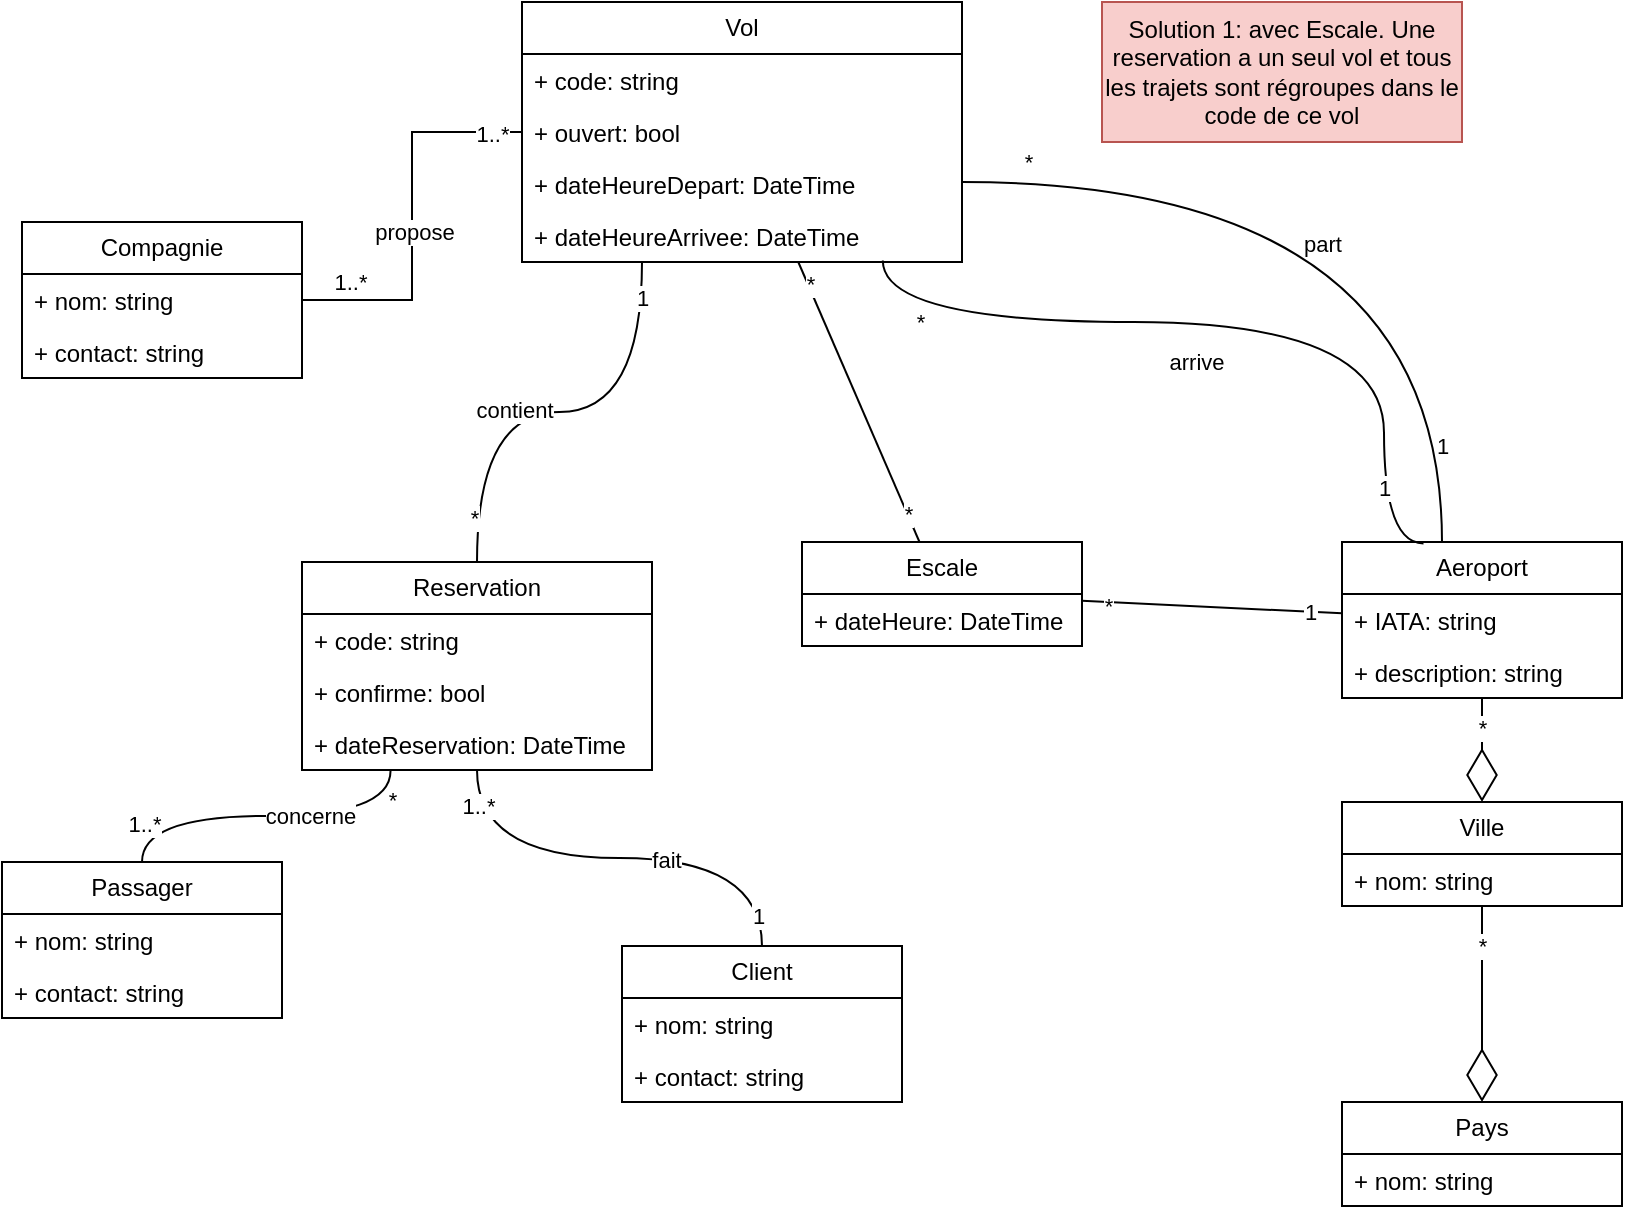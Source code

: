 <mxfile>
    <diagram name="Page-1" id="QruLVX8btlc6S3L78YsI">
        <mxGraphModel dx="936" dy="440" grid="1" gridSize="10" guides="1" tooltips="1" connect="1" arrows="1" fold="1" page="1" pageScale="1" pageWidth="850" pageHeight="1100" math="0" shadow="0">
            <root>
                <mxCell id="0"/>
                <mxCell id="1" parent="0"/>
                <mxCell id="to6z6Xeez4nVyGI6VchG-9" style="edgeStyle=orthogonalEdgeStyle;rounded=0;orthogonalLoop=1;jettySize=auto;html=1;endArrow=none;endFill=0;" parent="1" source="to6z6Xeez4nVyGI6VchG-1" target="to6z6Xeez4nVyGI6VchG-5" edge="1">
                    <mxGeometry relative="1" as="geometry">
                        <mxPoint x="250" y="201.974" as="sourcePoint"/>
                        <mxPoint x="440" y="293" as="targetPoint"/>
                    </mxGeometry>
                </mxCell>
                <mxCell id="to6z6Xeez4nVyGI6VchG-11" value="1..*" style="edgeLabel;html=1;align=center;verticalAlign=middle;resizable=0;points=[];" parent="to6z6Xeez4nVyGI6VchG-9" vertex="1" connectable="0">
                    <mxGeometry x="0.84" y="-1" relative="1" as="geometry">
                        <mxPoint as="offset"/>
                    </mxGeometry>
                </mxCell>
                <mxCell id="to6z6Xeez4nVyGI6VchG-12" value="1..*" style="edgeLabel;html=1;align=center;verticalAlign=middle;resizable=0;points=[];" parent="to6z6Xeez4nVyGI6VchG-9" vertex="1" connectable="0">
                    <mxGeometry x="-0.92" y="2" relative="1" as="geometry">
                        <mxPoint x="16" y="-7" as="offset"/>
                    </mxGeometry>
                </mxCell>
                <mxCell id="to6z6Xeez4nVyGI6VchG-13" value="propose" style="edgeLabel;html=1;align=center;verticalAlign=middle;resizable=0;points=[];" parent="to6z6Xeez4nVyGI6VchG-9" vertex="1" connectable="0">
                    <mxGeometry x="-0.085" y="-1" relative="1" as="geometry">
                        <mxPoint as="offset"/>
                    </mxGeometry>
                </mxCell>
                <mxCell id="to6z6Xeez4nVyGI6VchG-1" value="Compagnie" style="swimlane;fontStyle=0;childLayout=stackLayout;horizontal=1;startSize=26;fillColor=none;horizontalStack=0;resizeParent=1;resizeParentMax=0;resizeLast=0;collapsible=1;marginBottom=0;whiteSpace=wrap;html=1;" parent="1" vertex="1">
                    <mxGeometry x="80" y="130" width="140" height="78" as="geometry"/>
                </mxCell>
                <mxCell id="to6z6Xeez4nVyGI6VchG-2" value="+ nom: string&amp;nbsp;" style="text;strokeColor=none;fillColor=none;align=left;verticalAlign=top;spacingLeft=4;spacingRight=4;overflow=hidden;rotatable=0;points=[[0,0.5],[1,0.5]];portConstraint=eastwest;whiteSpace=wrap;html=1;" parent="to6z6Xeez4nVyGI6VchG-1" vertex="1">
                    <mxGeometry y="26" width="140" height="26" as="geometry"/>
                </mxCell>
                <mxCell id="to6z6Xeez4nVyGI6VchG-3" value="+ contact: string" style="text;strokeColor=none;fillColor=none;align=left;verticalAlign=top;spacingLeft=4;spacingRight=4;overflow=hidden;rotatable=0;points=[[0,0.5],[1,0.5]];portConstraint=eastwest;whiteSpace=wrap;html=1;" parent="to6z6Xeez4nVyGI6VchG-1" vertex="1">
                    <mxGeometry y="52" width="140" height="26" as="geometry"/>
                </mxCell>
                <mxCell id="9" style="edgeStyle=none;html=1;endArrow=none;endFill=0;" edge="1" parent="1" source="to6z6Xeez4nVyGI6VchG-5" target="2">
                    <mxGeometry relative="1" as="geometry"/>
                </mxCell>
                <mxCell id="11" value="*" style="edgeLabel;html=1;align=center;verticalAlign=middle;resizable=0;points=[];" vertex="1" connectable="0" parent="9">
                    <mxGeometry x="-0.835" y="1" relative="1" as="geometry">
                        <mxPoint as="offset"/>
                    </mxGeometry>
                </mxCell>
                <mxCell id="12" value="*" style="edgeLabel;html=1;align=center;verticalAlign=middle;resizable=0;points=[];" vertex="1" connectable="0" parent="9">
                    <mxGeometry x="0.794" relative="1" as="geometry">
                        <mxPoint as="offset"/>
                    </mxGeometry>
                </mxCell>
                <mxCell id="to6z6Xeez4nVyGI6VchG-5" value="Vol" style="swimlane;fontStyle=0;childLayout=stackLayout;horizontal=1;startSize=26;fillColor=none;horizontalStack=0;resizeParent=1;resizeParentMax=0;resizeLast=0;collapsible=1;marginBottom=0;whiteSpace=wrap;html=1;" parent="1" vertex="1">
                    <mxGeometry x="330" y="20" width="220" height="130" as="geometry"/>
                </mxCell>
                <mxCell id="to6z6Xeez4nVyGI6VchG-6" value="+ code: string" style="text;strokeColor=none;fillColor=none;align=left;verticalAlign=top;spacingLeft=4;spacingRight=4;overflow=hidden;rotatable=0;points=[[0,0.5],[1,0.5]];portConstraint=eastwest;whiteSpace=wrap;html=1;" parent="to6z6Xeez4nVyGI6VchG-5" vertex="1">
                    <mxGeometry y="26" width="220" height="26" as="geometry"/>
                </mxCell>
                <mxCell id="to6z6Xeez4nVyGI6VchG-7" value="+ ouvert: bool" style="text;strokeColor=none;fillColor=none;align=left;verticalAlign=top;spacingLeft=4;spacingRight=4;overflow=hidden;rotatable=0;points=[[0,0.5],[1,0.5]];portConstraint=eastwest;whiteSpace=wrap;html=1;" parent="to6z6Xeez4nVyGI6VchG-5" vertex="1">
                    <mxGeometry y="52" width="220" height="26" as="geometry"/>
                </mxCell>
                <mxCell id="to6z6Xeez4nVyGI6VchG-62" value="+ dateHeureDepart: DateTime" style="text;strokeColor=none;fillColor=none;align=left;verticalAlign=top;spacingLeft=4;spacingRight=4;overflow=hidden;rotatable=0;points=[[0,0.5],[1,0.5]];portConstraint=eastwest;whiteSpace=wrap;html=1;" parent="to6z6Xeez4nVyGI6VchG-5" vertex="1">
                    <mxGeometry y="78" width="220" height="26" as="geometry"/>
                </mxCell>
                <mxCell id="to6z6Xeez4nVyGI6VchG-63" value="+ dateHeureArrivee: DateTime" style="text;strokeColor=none;fillColor=none;align=left;verticalAlign=top;spacingLeft=4;spacingRight=4;overflow=hidden;rotatable=0;points=[[0,0.5],[1,0.5]];portConstraint=eastwest;whiteSpace=wrap;html=1;" parent="to6z6Xeez4nVyGI6VchG-5" vertex="1">
                    <mxGeometry y="104" width="220" height="26" as="geometry"/>
                </mxCell>
                <mxCell id="to6z6Xeez4nVyGI6VchG-27" style="edgeStyle=orthogonalEdgeStyle;rounded=0;orthogonalLoop=1;jettySize=auto;html=1;endArrow=none;endFill=0;curved=1;" parent="1" source="to6z6Xeez4nVyGI6VchG-18" target="to6z6Xeez4nVyGI6VchG-24" edge="1">
                    <mxGeometry relative="1" as="geometry"/>
                </mxCell>
                <mxCell id="to6z6Xeez4nVyGI6VchG-28" value="1..*" style="edgeLabel;html=1;align=center;verticalAlign=middle;resizable=0;points=[];" parent="to6z6Xeez4nVyGI6VchG-27" vertex="1" connectable="0">
                    <mxGeometry x="0.845" relative="1" as="geometry">
                        <mxPoint as="offset"/>
                    </mxGeometry>
                </mxCell>
                <mxCell id="to6z6Xeez4nVyGI6VchG-29" value="fait" style="edgeLabel;html=1;align=center;verticalAlign=middle;resizable=0;points=[];" parent="to6z6Xeez4nVyGI6VchG-27" vertex="1" connectable="0">
                    <mxGeometry x="-0.197" y="1" relative="1" as="geometry">
                        <mxPoint as="offset"/>
                    </mxGeometry>
                </mxCell>
                <mxCell id="to6z6Xeez4nVyGI6VchG-30" value="1" style="edgeLabel;html=1;align=center;verticalAlign=middle;resizable=0;points=[];" parent="to6z6Xeez4nVyGI6VchG-27" vertex="1" connectable="0">
                    <mxGeometry x="-0.866" y="2" relative="1" as="geometry">
                        <mxPoint as="offset"/>
                    </mxGeometry>
                </mxCell>
                <mxCell id="to6z6Xeez4nVyGI6VchG-18" value="Client" style="swimlane;fontStyle=0;childLayout=stackLayout;horizontal=1;startSize=26;fillColor=none;horizontalStack=0;resizeParent=1;resizeParentMax=0;resizeLast=0;collapsible=1;marginBottom=0;whiteSpace=wrap;html=1;" parent="1" vertex="1">
                    <mxGeometry x="380" y="492" width="140" height="78" as="geometry"/>
                </mxCell>
                <mxCell id="to6z6Xeez4nVyGI6VchG-19" value="+ nom: string&amp;nbsp;" style="text;strokeColor=none;fillColor=none;align=left;verticalAlign=top;spacingLeft=4;spacingRight=4;overflow=hidden;rotatable=0;points=[[0,0.5],[1,0.5]];portConstraint=eastwest;whiteSpace=wrap;html=1;" parent="to6z6Xeez4nVyGI6VchG-18" vertex="1">
                    <mxGeometry y="26" width="140" height="26" as="geometry"/>
                </mxCell>
                <mxCell id="to6z6Xeez4nVyGI6VchG-20" value="+ contact: string" style="text;strokeColor=none;fillColor=none;align=left;verticalAlign=top;spacingLeft=4;spacingRight=4;overflow=hidden;rotatable=0;points=[[0,0.5],[1,0.5]];portConstraint=eastwest;whiteSpace=wrap;html=1;" parent="to6z6Xeez4nVyGI6VchG-18" vertex="1">
                    <mxGeometry y="52" width="140" height="26" as="geometry"/>
                </mxCell>
                <mxCell id="to6z6Xeez4nVyGI6VchG-21" value="Passager" style="swimlane;fontStyle=0;childLayout=stackLayout;horizontal=1;startSize=26;fillColor=none;horizontalStack=0;resizeParent=1;resizeParentMax=0;resizeLast=0;collapsible=1;marginBottom=0;whiteSpace=wrap;html=1;" parent="1" vertex="1">
                    <mxGeometry x="70" y="450" width="140" height="78" as="geometry"/>
                </mxCell>
                <mxCell id="to6z6Xeez4nVyGI6VchG-22" value="+ nom: string&amp;nbsp;" style="text;strokeColor=none;fillColor=none;align=left;verticalAlign=top;spacingLeft=4;spacingRight=4;overflow=hidden;rotatable=0;points=[[0,0.5],[1,0.5]];portConstraint=eastwest;whiteSpace=wrap;html=1;" parent="to6z6Xeez4nVyGI6VchG-21" vertex="1">
                    <mxGeometry y="26" width="140" height="26" as="geometry"/>
                </mxCell>
                <mxCell id="to6z6Xeez4nVyGI6VchG-23" value="+ contact: string" style="text;strokeColor=none;fillColor=none;align=left;verticalAlign=top;spacingLeft=4;spacingRight=4;overflow=hidden;rotatable=0;points=[[0,0.5],[1,0.5]];portConstraint=eastwest;whiteSpace=wrap;html=1;" parent="to6z6Xeez4nVyGI6VchG-21" vertex="1">
                    <mxGeometry y="52" width="140" height="26" as="geometry"/>
                </mxCell>
                <mxCell id="to6z6Xeez4nVyGI6VchG-31" style="edgeStyle=orthogonalEdgeStyle;rounded=0;orthogonalLoop=1;jettySize=auto;html=1;endArrow=none;endFill=0;exitX=0.253;exitY=1.013;exitDx=0;exitDy=0;exitPerimeter=0;curved=1;" parent="1" source="to6z6Xeez4nVyGI6VchG-26" target="to6z6Xeez4nVyGI6VchG-21" edge="1">
                    <mxGeometry relative="1" as="geometry"/>
                </mxCell>
                <mxCell id="to6z6Xeez4nVyGI6VchG-32" value="concerne" style="edgeLabel;html=1;align=center;verticalAlign=middle;resizable=0;points=[];" parent="to6z6Xeez4nVyGI6VchG-31" vertex="1" connectable="0">
                    <mxGeometry x="-0.255" relative="1" as="geometry">
                        <mxPoint as="offset"/>
                    </mxGeometry>
                </mxCell>
                <mxCell id="to6z6Xeez4nVyGI6VchG-33" value="1..*" style="edgeLabel;html=1;align=center;verticalAlign=middle;resizable=0;points=[];" parent="to6z6Xeez4nVyGI6VchG-31" vertex="1" connectable="0">
                    <mxGeometry x="0.769" y="1" relative="1" as="geometry">
                        <mxPoint as="offset"/>
                    </mxGeometry>
                </mxCell>
                <mxCell id="to6z6Xeez4nVyGI6VchG-34" value="*" style="edgeLabel;html=1;align=center;verticalAlign=middle;resizable=0;points=[];" parent="to6z6Xeez4nVyGI6VchG-31" vertex="1" connectable="0">
                    <mxGeometry x="-0.829" relative="1" as="geometry">
                        <mxPoint as="offset"/>
                    </mxGeometry>
                </mxCell>
                <mxCell id="to6z6Xeez4nVyGI6VchG-24" value="Reservation" style="swimlane;fontStyle=0;childLayout=stackLayout;horizontal=1;startSize=26;fillColor=none;horizontalStack=0;resizeParent=1;resizeParentMax=0;resizeLast=0;collapsible=1;marginBottom=0;whiteSpace=wrap;html=1;" parent="1" vertex="1">
                    <mxGeometry x="220" y="300" width="175" height="104" as="geometry"/>
                </mxCell>
                <mxCell id="to6z6Xeez4nVyGI6VchG-25" value="+ code: string&amp;nbsp;" style="text;strokeColor=none;fillColor=none;align=left;verticalAlign=top;spacingLeft=4;spacingRight=4;overflow=hidden;rotatable=0;points=[[0,0.5],[1,0.5]];portConstraint=eastwest;whiteSpace=wrap;html=1;" parent="to6z6Xeez4nVyGI6VchG-24" vertex="1">
                    <mxGeometry y="26" width="175" height="26" as="geometry"/>
                </mxCell>
                <mxCell id="to6z6Xeez4nVyGI6VchG-64" value="+ confirme: bool" style="text;strokeColor=none;fillColor=none;align=left;verticalAlign=top;spacingLeft=4;spacingRight=4;overflow=hidden;rotatable=0;points=[[0,0.5],[1,0.5]];portConstraint=eastwest;whiteSpace=wrap;html=1;" parent="to6z6Xeez4nVyGI6VchG-24" vertex="1">
                    <mxGeometry y="52" width="175" height="26" as="geometry"/>
                </mxCell>
                <mxCell id="to6z6Xeez4nVyGI6VchG-26" value="+ dateReservation: DateTime" style="text;strokeColor=none;fillColor=none;align=left;verticalAlign=top;spacingLeft=4;spacingRight=4;overflow=hidden;rotatable=0;points=[[0,0.5],[1,0.5]];portConstraint=eastwest;whiteSpace=wrap;html=1;" parent="to6z6Xeez4nVyGI6VchG-24" vertex="1">
                    <mxGeometry y="78" width="175" height="26" as="geometry"/>
                </mxCell>
                <mxCell id="to6z6Xeez4nVyGI6VchG-35" style="edgeStyle=orthogonalEdgeStyle;rounded=0;orthogonalLoop=1;jettySize=auto;html=1;endArrow=none;endFill=0;curved=1;" parent="1" source="to6z6Xeez4nVyGI6VchG-24" target="to6z6Xeez4nVyGI6VchG-5" edge="1">
                    <mxGeometry relative="1" as="geometry">
                        <mxPoint x="260" y="590" as="sourcePoint"/>
                        <mxPoint x="348" y="398" as="targetPoint"/>
                        <Array as="points">
                            <mxPoint x="308" y="225"/>
                            <mxPoint x="390" y="225"/>
                        </Array>
                    </mxGeometry>
                </mxCell>
                <mxCell id="to6z6Xeez4nVyGI6VchG-36" value="1" style="edgeLabel;html=1;align=center;verticalAlign=middle;resizable=0;points=[];" parent="to6z6Xeez4nVyGI6VchG-35" vertex="1" connectable="0">
                    <mxGeometry x="0.845" relative="1" as="geometry">
                        <mxPoint as="offset"/>
                    </mxGeometry>
                </mxCell>
                <mxCell id="to6z6Xeez4nVyGI6VchG-37" value="contient" style="edgeLabel;html=1;align=center;verticalAlign=middle;resizable=0;points=[];" parent="to6z6Xeez4nVyGI6VchG-35" vertex="1" connectable="0">
                    <mxGeometry x="-0.197" y="1" relative="1" as="geometry">
                        <mxPoint as="offset"/>
                    </mxGeometry>
                </mxCell>
                <mxCell id="to6z6Xeez4nVyGI6VchG-38" value="*" style="edgeLabel;html=1;align=center;verticalAlign=middle;resizable=0;points=[];" parent="to6z6Xeez4nVyGI6VchG-35" vertex="1" connectable="0">
                    <mxGeometry x="-0.866" y="2" relative="1" as="geometry">
                        <mxPoint y="-7" as="offset"/>
                    </mxGeometry>
                </mxCell>
                <mxCell id="to6z6Xeez4nVyGI6VchG-40" value="Aeroport" style="swimlane;fontStyle=0;childLayout=stackLayout;horizontal=1;startSize=26;fillColor=none;horizontalStack=0;resizeParent=1;resizeParentMax=0;resizeLast=0;collapsible=1;marginBottom=0;whiteSpace=wrap;html=1;" parent="1" vertex="1">
                    <mxGeometry x="740" y="290" width="140" height="78" as="geometry"/>
                </mxCell>
                <mxCell id="to6z6Xeez4nVyGI6VchG-41" value="+ IATA: string" style="text;strokeColor=none;fillColor=none;align=left;verticalAlign=top;spacingLeft=4;spacingRight=4;overflow=hidden;rotatable=0;points=[[0,0.5],[1,0.5]];portConstraint=eastwest;whiteSpace=wrap;html=1;" parent="to6z6Xeez4nVyGI6VchG-40" vertex="1">
                    <mxGeometry y="26" width="140" height="26" as="geometry"/>
                </mxCell>
                <mxCell id="to6z6Xeez4nVyGI6VchG-42" value="+ description: string" style="text;strokeColor=none;fillColor=none;align=left;verticalAlign=top;spacingLeft=4;spacingRight=4;overflow=hidden;rotatable=0;points=[[0,0.5],[1,0.5]];portConstraint=eastwest;whiteSpace=wrap;html=1;" parent="to6z6Xeez4nVyGI6VchG-40" vertex="1">
                    <mxGeometry y="52" width="140" height="26" as="geometry"/>
                </mxCell>
                <mxCell id="to6z6Xeez4nVyGI6VchG-44" value="Ville" style="swimlane;fontStyle=0;childLayout=stackLayout;horizontal=1;startSize=26;fillColor=none;horizontalStack=0;resizeParent=1;resizeParentMax=0;resizeLast=0;collapsible=1;marginBottom=0;whiteSpace=wrap;html=1;" parent="1" vertex="1">
                    <mxGeometry x="740" y="420" width="140" height="52" as="geometry"/>
                </mxCell>
                <mxCell id="to6z6Xeez4nVyGI6VchG-45" value="+ nom: string" style="text;strokeColor=none;fillColor=none;align=left;verticalAlign=top;spacingLeft=4;spacingRight=4;overflow=hidden;rotatable=0;points=[[0,0.5],[1,0.5]];portConstraint=eastwest;whiteSpace=wrap;html=1;" parent="to6z6Xeez4nVyGI6VchG-44" vertex="1">
                    <mxGeometry y="26" width="140" height="26" as="geometry"/>
                </mxCell>
                <mxCell id="to6z6Xeez4nVyGI6VchG-47" value="Pays" style="swimlane;fontStyle=0;childLayout=stackLayout;horizontal=1;startSize=26;fillColor=none;horizontalStack=0;resizeParent=1;resizeParentMax=0;resizeLast=0;collapsible=1;marginBottom=0;whiteSpace=wrap;html=1;" parent="1" vertex="1">
                    <mxGeometry x="740" y="570" width="140" height="52" as="geometry"/>
                </mxCell>
                <mxCell id="to6z6Xeez4nVyGI6VchG-48" value="+ nom: string" style="text;strokeColor=none;fillColor=none;align=left;verticalAlign=top;spacingLeft=4;spacingRight=4;overflow=hidden;rotatable=0;points=[[0,0.5],[1,0.5]];portConstraint=eastwest;whiteSpace=wrap;html=1;" parent="to6z6Xeez4nVyGI6VchG-47" vertex="1">
                    <mxGeometry y="26" width="140" height="26" as="geometry"/>
                </mxCell>
                <mxCell id="to6z6Xeez4nVyGI6VchG-50" value="" style="endArrow=diamondThin;endFill=0;endSize=24;html=1;rounded=0;" parent="1" source="to6z6Xeez4nVyGI6VchG-44" target="to6z6Xeez4nVyGI6VchG-47" edge="1">
                    <mxGeometry width="160" relative="1" as="geometry">
                        <mxPoint x="350" y="410" as="sourcePoint"/>
                        <mxPoint x="510" y="410" as="targetPoint"/>
                    </mxGeometry>
                </mxCell>
                <mxCell id="to6z6Xeez4nVyGI6VchG-53" value="*" style="edgeLabel;html=1;align=center;verticalAlign=middle;resizable=0;points=[];" parent="to6z6Xeez4nVyGI6VchG-50" vertex="1" connectable="0">
                    <mxGeometry x="-0.606" relative="1" as="geometry">
                        <mxPoint as="offset"/>
                    </mxGeometry>
                </mxCell>
                <mxCell id="to6z6Xeez4nVyGI6VchG-51" value="" style="endArrow=diamondThin;endFill=0;endSize=24;html=1;rounded=0;" parent="1" source="to6z6Xeez4nVyGI6VchG-40" target="to6z6Xeez4nVyGI6VchG-44" edge="1">
                    <mxGeometry width="160" relative="1" as="geometry">
                        <mxPoint x="666" y="392" as="sourcePoint"/>
                        <mxPoint x="654" y="486" as="targetPoint"/>
                    </mxGeometry>
                </mxCell>
                <mxCell id="to6z6Xeez4nVyGI6VchG-52" value="*" style="edgeLabel;html=1;align=center;verticalAlign=middle;resizable=0;points=[];" parent="to6z6Xeez4nVyGI6VchG-51" vertex="1" connectable="0">
                    <mxGeometry x="-0.448" relative="1" as="geometry">
                        <mxPoint as="offset"/>
                    </mxGeometry>
                </mxCell>
                <mxCell id="to6z6Xeez4nVyGI6VchG-54" style="edgeStyle=orthogonalEdgeStyle;rounded=0;orthogonalLoop=1;jettySize=auto;html=1;endArrow=none;endFill=0;curved=1;" parent="1" source="to6z6Xeez4nVyGI6VchG-40" target="to6z6Xeez4nVyGI6VchG-5" edge="1">
                    <mxGeometry relative="1" as="geometry">
                        <mxPoint x="365" y="339" as="sourcePoint"/>
                        <mxPoint x="440" y="178" as="targetPoint"/>
                        <Array as="points">
                            <mxPoint x="790" y="110"/>
                        </Array>
                    </mxGeometry>
                </mxCell>
                <mxCell id="to6z6Xeez4nVyGI6VchG-55" value="*" style="edgeLabel;html=1;align=center;verticalAlign=middle;resizable=0;points=[];" parent="to6z6Xeez4nVyGI6VchG-54" vertex="1" connectable="0">
                    <mxGeometry x="0.845" relative="1" as="geometry">
                        <mxPoint y="-10" as="offset"/>
                    </mxGeometry>
                </mxCell>
                <mxCell id="to6z6Xeez4nVyGI6VchG-56" value="part" style="edgeLabel;html=1;align=center;verticalAlign=middle;resizable=0;points=[];" parent="to6z6Xeez4nVyGI6VchG-54" vertex="1" connectable="0">
                    <mxGeometry x="-0.197" y="1" relative="1" as="geometry">
                        <mxPoint x="-59" y="19" as="offset"/>
                    </mxGeometry>
                </mxCell>
                <mxCell id="to6z6Xeez4nVyGI6VchG-57" value="1" style="edgeLabel;html=1;align=center;verticalAlign=middle;resizable=0;points=[];" parent="to6z6Xeez4nVyGI6VchG-54" vertex="1" connectable="0">
                    <mxGeometry x="-0.866" y="2" relative="1" as="geometry">
                        <mxPoint x="2" y="-20" as="offset"/>
                    </mxGeometry>
                </mxCell>
                <mxCell id="to6z6Xeez4nVyGI6VchG-58" style="edgeStyle=orthogonalEdgeStyle;rounded=0;orthogonalLoop=1;jettySize=auto;html=1;endArrow=none;endFill=0;curved=1;exitX=0.291;exitY=0.009;exitDx=0;exitDy=0;exitPerimeter=0;entryX=0.82;entryY=0.971;entryDx=0;entryDy=0;entryPerimeter=0;" parent="1" source="to6z6Xeez4nVyGI6VchG-40" target="to6z6Xeez4nVyGI6VchG-63" edge="1">
                    <mxGeometry relative="1" as="geometry">
                        <mxPoint x="730" y="409" as="sourcePoint"/>
                        <mxPoint x="440" y="249" as="targetPoint"/>
                        <Array as="points">
                            <mxPoint x="761" y="180"/>
                            <mxPoint x="510" y="180"/>
                        </Array>
                    </mxGeometry>
                </mxCell>
                <mxCell id="to6z6Xeez4nVyGI6VchG-59" value="*" style="edgeLabel;html=1;align=center;verticalAlign=middle;resizable=0;points=[];" parent="to6z6Xeez4nVyGI6VchG-58" vertex="1" connectable="0">
                    <mxGeometry x="0.845" relative="1" as="geometry">
                        <mxPoint x="17" as="offset"/>
                    </mxGeometry>
                </mxCell>
                <mxCell id="to6z6Xeez4nVyGI6VchG-60" value="arrive" style="edgeLabel;html=1;align=center;verticalAlign=middle;resizable=0;points=[];" parent="to6z6Xeez4nVyGI6VchG-58" vertex="1" connectable="0">
                    <mxGeometry x="-0.197" y="1" relative="1" as="geometry">
                        <mxPoint x="-59" y="19" as="offset"/>
                    </mxGeometry>
                </mxCell>
                <mxCell id="to6z6Xeez4nVyGI6VchG-61" value="1" style="edgeLabel;html=1;align=center;verticalAlign=middle;resizable=0;points=[];" parent="to6z6Xeez4nVyGI6VchG-58" vertex="1" connectable="0">
                    <mxGeometry x="-0.866" y="2" relative="1" as="geometry">
                        <mxPoint x="2" y="-20" as="offset"/>
                    </mxGeometry>
                </mxCell>
                <mxCell id="ud7lvECBZG6fxsXJwa__-3" value="Solution 1: avec Escale. Une reservation a un seul vol et tous les trajets sont régroupes dans le code de ce vol" style="text;html=1;strokeColor=#b85450;fillColor=#f8cecc;align=center;verticalAlign=middle;whiteSpace=wrap;rounded=0;" parent="1" vertex="1">
                    <mxGeometry x="620" y="20" width="180" height="70" as="geometry"/>
                </mxCell>
                <mxCell id="10" style="edgeStyle=none;html=1;endArrow=none;endFill=0;" edge="1" parent="1" source="2" target="to6z6Xeez4nVyGI6VchG-40">
                    <mxGeometry relative="1" as="geometry"/>
                </mxCell>
                <mxCell id="13" value="1" style="edgeLabel;html=1;align=center;verticalAlign=middle;resizable=0;points=[];" vertex="1" connectable="0" parent="10">
                    <mxGeometry x="0.749" relative="1" as="geometry">
                        <mxPoint as="offset"/>
                    </mxGeometry>
                </mxCell>
                <mxCell id="14" value="*" style="edgeLabel;html=1;align=center;verticalAlign=middle;resizable=0;points=[];" vertex="1" connectable="0" parent="10">
                    <mxGeometry x="-0.804" y="-2" relative="1" as="geometry">
                        <mxPoint as="offset"/>
                    </mxGeometry>
                </mxCell>
                <mxCell id="2" value="Escale" style="swimlane;fontStyle=0;childLayout=stackLayout;horizontal=1;startSize=26;fillColor=none;horizontalStack=0;resizeParent=1;resizeParentMax=0;resizeLast=0;collapsible=1;marginBottom=0;whiteSpace=wrap;html=1;" vertex="1" parent="1">
                    <mxGeometry x="470" y="290" width="140" height="52" as="geometry"/>
                </mxCell>
                <mxCell id="3" value="+ dateHeure: DateTime" style="text;strokeColor=none;fillColor=none;align=left;verticalAlign=top;spacingLeft=4;spacingRight=4;overflow=hidden;rotatable=0;points=[[0,0.5],[1,0.5]];portConstraint=eastwest;whiteSpace=wrap;html=1;" vertex="1" parent="2">
                    <mxGeometry y="26" width="140" height="26" as="geometry"/>
                </mxCell>
            </root>
        </mxGraphModel>
    </diagram>
</mxfile>